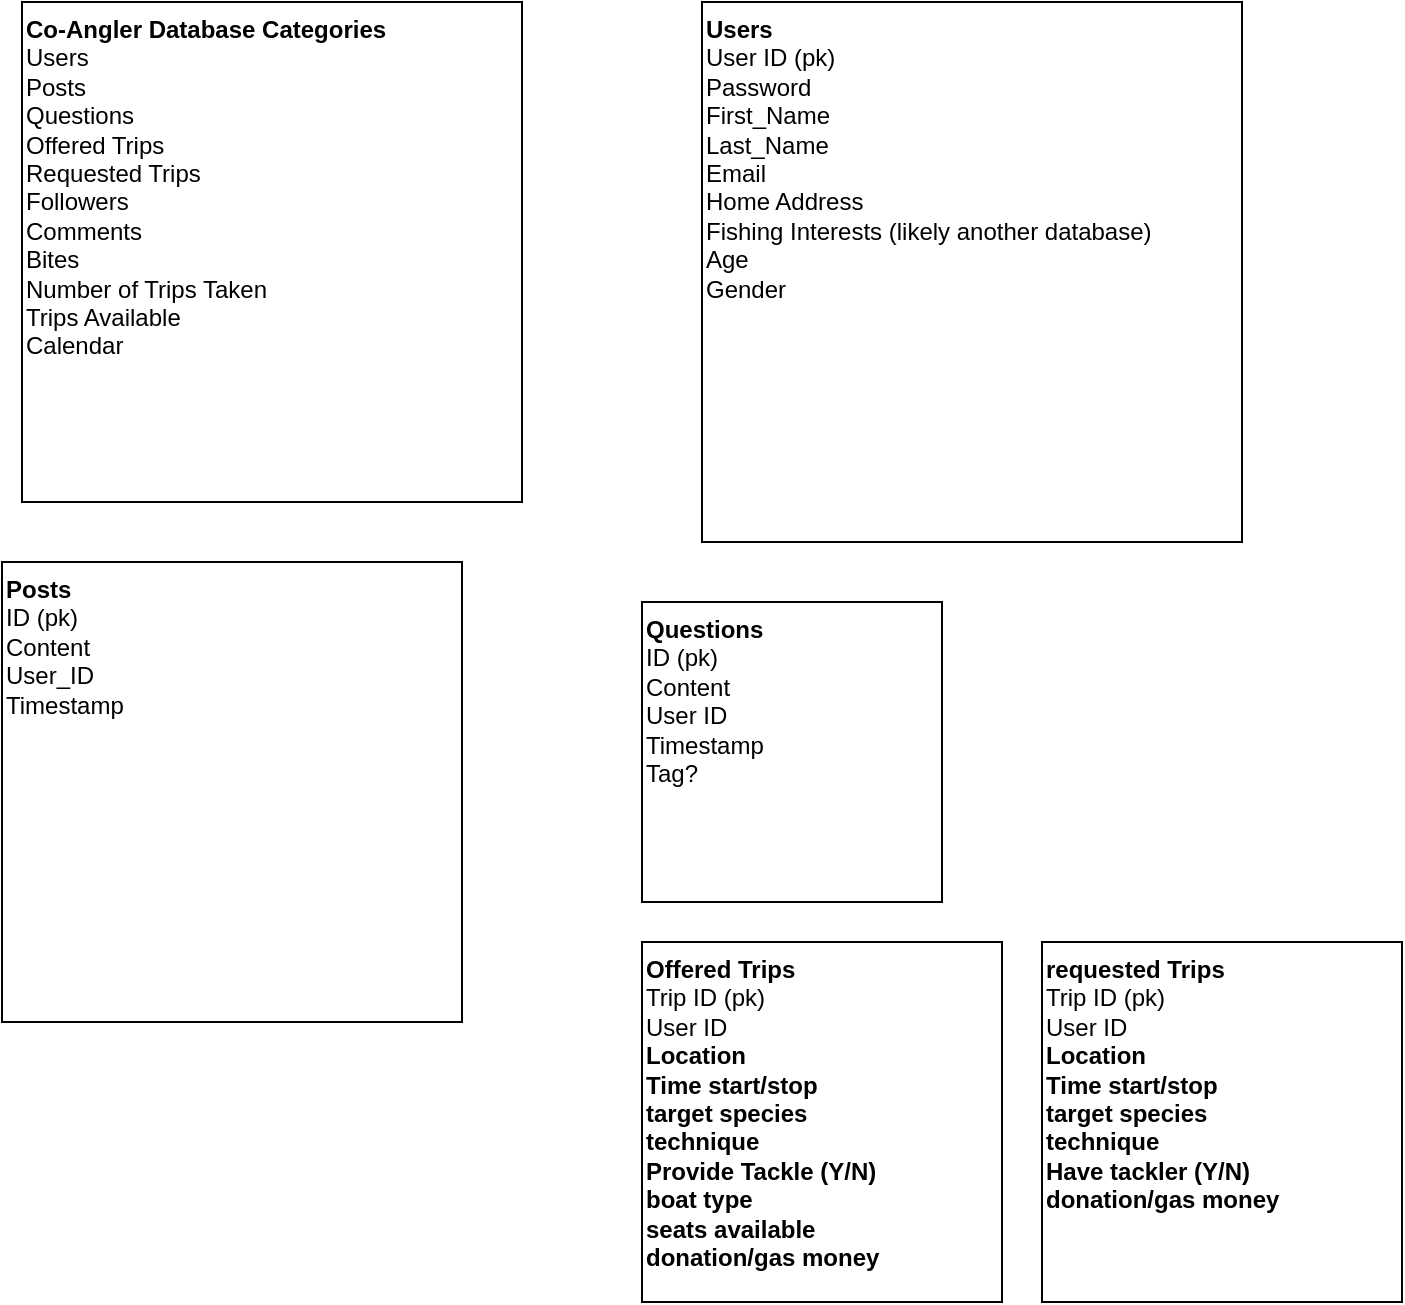 <mxfile version="20.8.13" type="github">
  <diagram name="Page-1" id="kwYXHQsr2hGeAkd9JKOG">
    <mxGraphModel dx="954" dy="647" grid="1" gridSize="10" guides="1" tooltips="1" connect="1" arrows="1" fold="1" page="1" pageScale="1" pageWidth="850" pageHeight="1100" math="0" shadow="0">
      <root>
        <mxCell id="0" />
        <mxCell id="1" parent="0" />
        <mxCell id="QHiN10BXM5jQWNCL7XFv-16" value="&lt;b&gt;Co-Angler Database Categories&lt;/b&gt;&lt;br&gt;Users&lt;br&gt;Posts&lt;br&gt;Questions&lt;br&gt;Offered Trips&lt;br&gt;Requested Trips&lt;br&gt;Followers&lt;br&gt;Comments&lt;br&gt;Bites&lt;br&gt;Number of Trips Taken&lt;br&gt;Trips Available&lt;br&gt;Calendar&lt;br&gt;" style="whiteSpace=wrap;html=1;aspect=fixed;verticalAlign=top;align=left;" vertex="1" parent="1">
          <mxGeometry x="130" y="180" width="250" height="250" as="geometry" />
        </mxCell>
        <mxCell id="QHiN10BXM5jQWNCL7XFv-17" value="&lt;b&gt;Users&lt;/b&gt;&lt;br&gt;User ID (pk)&lt;br&gt;Password&lt;br&gt;First_Name&lt;br&gt;Last_Name&lt;br&gt;Email&lt;br&gt;Home Address&lt;br&gt;Fishing Interests (likely another database)&lt;br&gt;&lt;span style=&quot;white-space: pre;&quot;&gt;Age&lt;br&gt;Gender&lt;br&gt;	&lt;/span&gt;" style="whiteSpace=wrap;html=1;aspect=fixed;align=left;verticalAlign=top;" vertex="1" parent="1">
          <mxGeometry x="470" y="180" width="270" height="270" as="geometry" />
        </mxCell>
        <mxCell id="QHiN10BXM5jQWNCL7XFv-18" value="Posts&lt;br&gt;&lt;span style=&quot;font-weight: 400;&quot;&gt;ID (pk)&lt;br&gt;&lt;/span&gt;&lt;span style=&quot;font-weight: normal;&quot;&gt;Content&lt;br&gt;User_ID&lt;br&gt;Timestamp&lt;/span&gt;" style="whiteSpace=wrap;html=1;aspect=fixed;align=left;fontStyle=1;verticalAlign=top;" vertex="1" parent="1">
          <mxGeometry x="120" y="460" width="230" height="230" as="geometry" />
        </mxCell>
        <mxCell id="QHiN10BXM5jQWNCL7XFv-19" value="Questions&lt;br&gt;&lt;span style=&quot;font-weight: normal;&quot;&gt;ID (pk)&lt;br&gt;Content&lt;br&gt;User ID&lt;br&gt;Timestamp&lt;br&gt;Tag?&lt;/span&gt;" style="whiteSpace=wrap;html=1;aspect=fixed;align=left;verticalAlign=top;fontStyle=1" vertex="1" parent="1">
          <mxGeometry x="440" y="480" width="150" height="150" as="geometry" />
        </mxCell>
        <mxCell id="QHiN10BXM5jQWNCL7XFv-20" value="Offered Trips&lt;br&gt;&lt;span style=&quot;font-weight: 400;&quot;&gt;Trip ID (pk)&lt;br&gt;&lt;/span&gt;&lt;span style=&quot;font-weight: normal;&quot;&gt;User ID&lt;br&gt;&lt;/span&gt;Location&lt;br&gt;Time start/stop&lt;br&gt;target species&lt;br&gt;technique&lt;br&gt;Provide Tackle (Y/N)&lt;br&gt;boat type&lt;br&gt;seats available&lt;br&gt;donation/gas money" style="whiteSpace=wrap;html=1;aspect=fixed;align=left;fontStyle=1;verticalAlign=top;" vertex="1" parent="1">
          <mxGeometry x="440" y="650" width="180" height="180" as="geometry" />
        </mxCell>
        <mxCell id="QHiN10BXM5jQWNCL7XFv-21" value="requested Trips&lt;br&gt;&lt;span style=&quot;font-weight: 400;&quot;&gt;Trip ID (pk)&lt;br&gt;&lt;/span&gt;&lt;span style=&quot;font-weight: normal;&quot;&gt;User ID&lt;br&gt;&lt;/span&gt;Location&lt;br&gt;Time start/stop&lt;br&gt;target species&lt;br&gt;technique&lt;br&gt;Have tackler (Y/N)&lt;br&gt;donation/gas money" style="whiteSpace=wrap;html=1;aspect=fixed;align=left;fontStyle=1;verticalAlign=top;" vertex="1" parent="1">
          <mxGeometry x="640" y="650" width="180" height="180" as="geometry" />
        </mxCell>
      </root>
    </mxGraphModel>
  </diagram>
</mxfile>
